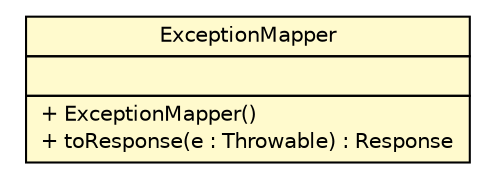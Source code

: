 #!/usr/local/bin/dot
#
# Class diagram 
# Generated by UMLGraph version R5_6-24-gf6e263 (http://www.umlgraph.org/)
#

digraph G {
	edge [fontname="Helvetica",fontsize=10,labelfontname="Helvetica",labelfontsize=10];
	node [fontname="Helvetica",fontsize=10,shape=plaintext];
	nodesep=0.25;
	ranksep=0.5;
	// de.tud.plt.r43ples.webservice.ExceptionMapper
	c712 [label=<<table title="de.tud.plt.r43ples.webservice.ExceptionMapper" border="0" cellborder="1" cellspacing="0" cellpadding="2" port="p" bgcolor="lemonChiffon" href="./ExceptionMapper.html">
		<tr><td><table border="0" cellspacing="0" cellpadding="1">
<tr><td align="center" balign="center"> ExceptionMapper </td></tr>
		</table></td></tr>
		<tr><td><table border="0" cellspacing="0" cellpadding="1">
<tr><td align="left" balign="left">  </td></tr>
		</table></td></tr>
		<tr><td><table border="0" cellspacing="0" cellpadding="1">
<tr><td align="left" balign="left"> + ExceptionMapper() </td></tr>
<tr><td align="left" balign="left"> + toResponse(e : Throwable) : Response </td></tr>
		</table></td></tr>
		</table>>, URL="./ExceptionMapper.html", fontname="Helvetica", fontcolor="black", fontsize=10.0];
}

